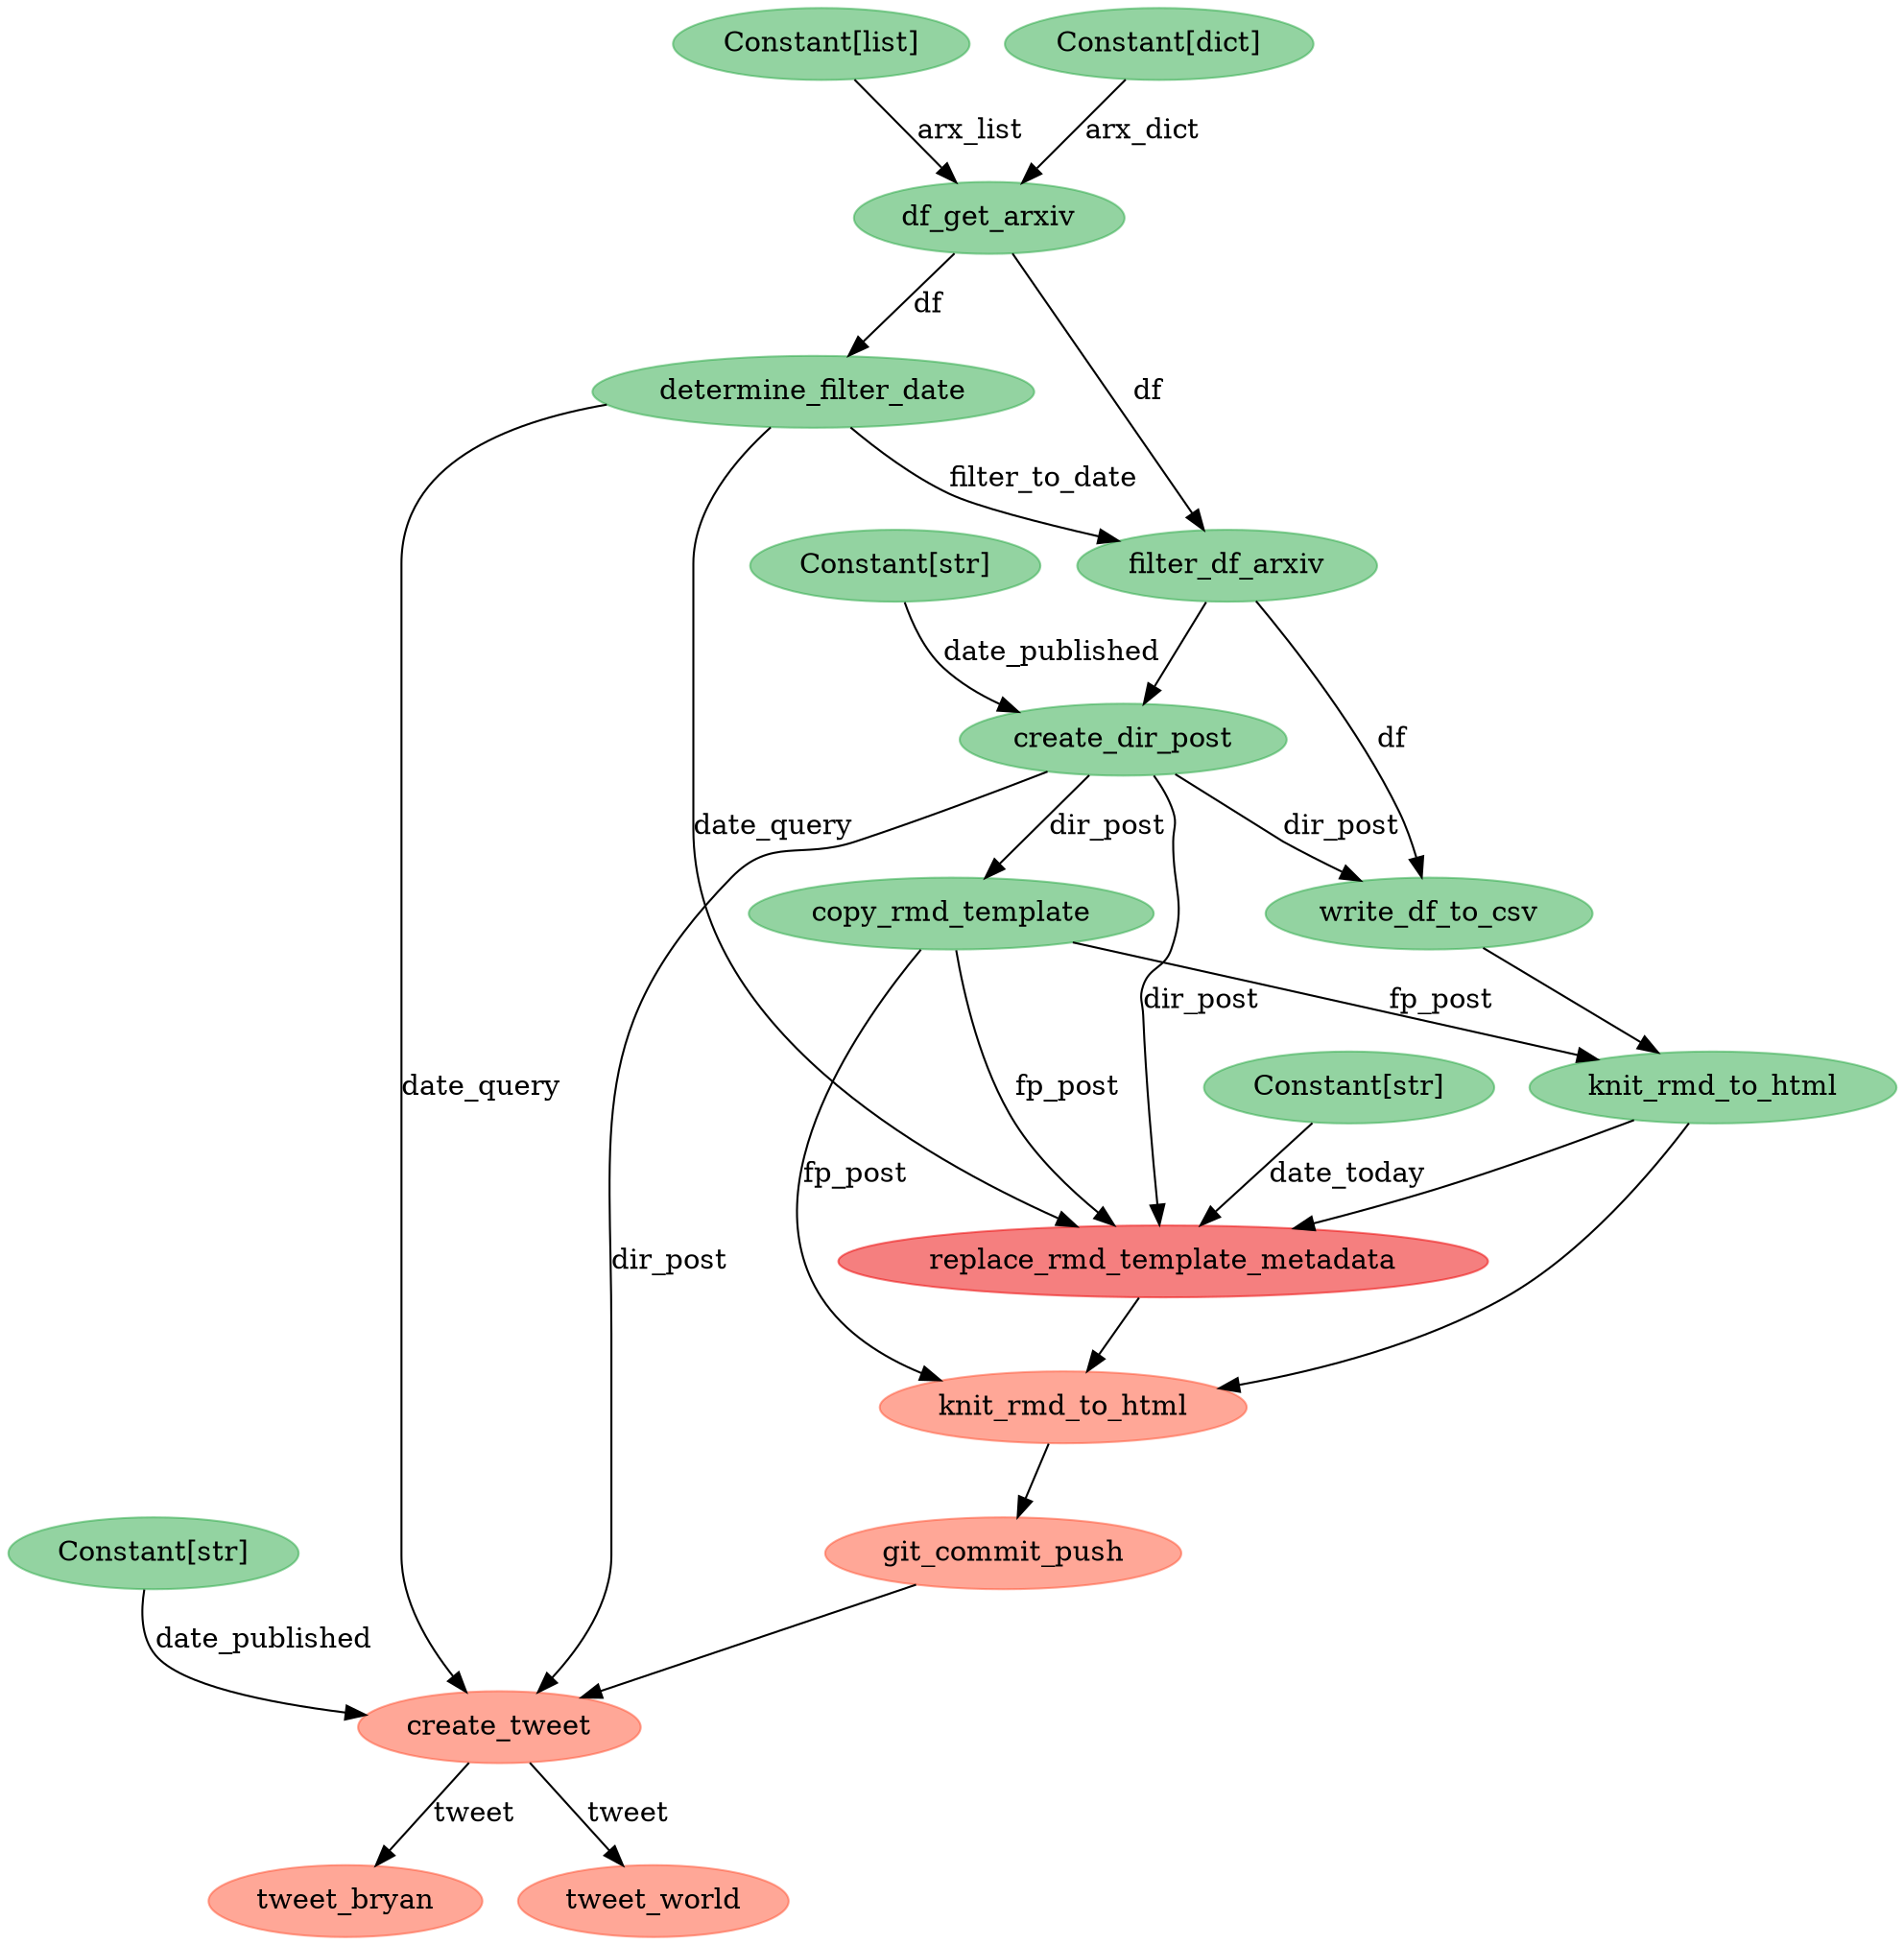 digraph {
	4707817040 [label=knit_rmd_to_html color="#ff513180" colorscheme=svg shape=ellipse style=filled]
	4707818064 [label=tweet_bryan color="#ff513180" colorscheme=svg shape=ellipse style=filled]
	4707818256 [label=tweet_world color="#ff513180" colorscheme=svg shape=ellipse style=filled]
	4707817680 [label="Constant[str]" color="#28a74580" colorscheme=svg shape=ellipse style=filled]
	4707817360 [label=git_commit_push color="#ff513180" colorscheme=svg shape=ellipse style=filled]
	4707816400 [label=replace_rmd_template_metadata color="#eb000080" colorscheme=svg shape=ellipse style=filled]
	4707777424 [label=df_get_arxiv color="#28a74580" colorscheme=svg shape=ellipse style=filled]
	4707777616 [label=determine_filter_date color="#28a74580" colorscheme=svg shape=ellipse style=filled]
	4707777104 [label="Constant[list]" color="#28a74580" colorscheme=svg shape=ellipse style=filled]
	4707778192 [label=filter_df_arxiv color="#28a74580" colorscheme=svg shape=ellipse style=filled]
	4707777232 [label="Constant[dict]" color="#28a74580" colorscheme=svg shape=ellipse style=filled]
	4707778320 [label=create_dir_post color="#28a74580" colorscheme=svg shape=ellipse style=filled]
	4707815824 [label="Constant[str]" color="#28a74580" colorscheme=svg shape=ellipse style=filled]
	4707815568 [label=write_df_to_csv color="#28a74580" colorscheme=svg shape=ellipse style=filled]
	4707815952 [label=copy_rmd_template color="#28a74580" colorscheme=svg shape=ellipse style=filled]
	4707816144 [label=knit_rmd_to_html color="#28a74580" colorscheme=svg shape=ellipse style=filled]
	4707816464 [label="Constant[str]" color="#28a74580" colorscheme=svg shape=ellipse style=filled]
	4707817616 [label=create_tweet color="#ff513180" colorscheme=svg shape=ellipse style=filled]
	4707777616 -> 4707817616 [label=date_query]
	4707815824 -> 4707778320 [label=date_published]
	4707777616 -> 4707778192 [label=filter_to_date]
	4707817616 -> 4707818256 [label=tweet]
	4707815952 -> 4707816144 [label=fp_post]
	4707815952 -> 4707816400 [label=fp_post]
	4707815952 -> 4707817040 [label=fp_post]
	4707778320 -> 4707815568 [label=dir_post]
	4707777104 -> 4707777424 [label=arx_list]
	4707778320 -> 4707815952 [label=dir_post]
	4707815568 -> 4707816144
	4707817040 -> 4707817360
	4707778320 -> 4707817616 [label=dir_post]
	4707778192 -> 4707815568 [label=df]
	4707777424 -> 4707778192 [label=df]
	4707777616 -> 4707816400 [label=date_query]
	4707817680 -> 4707817616 [label=date_published]
	4707777232 -> 4707777424 [label=arx_dict]
	4707817616 -> 4707818064 [label=tweet]
	4707778320 -> 4707816400 [label=dir_post]
	4707778192 -> 4707778320
	4707816144 -> 4707816400
	4707816144 -> 4707817040
	4707816400 -> 4707817040
	4707817360 -> 4707817616
	4707816464 -> 4707816400 [label=date_today]
	4707777424 -> 4707777616 [label=df]
}
